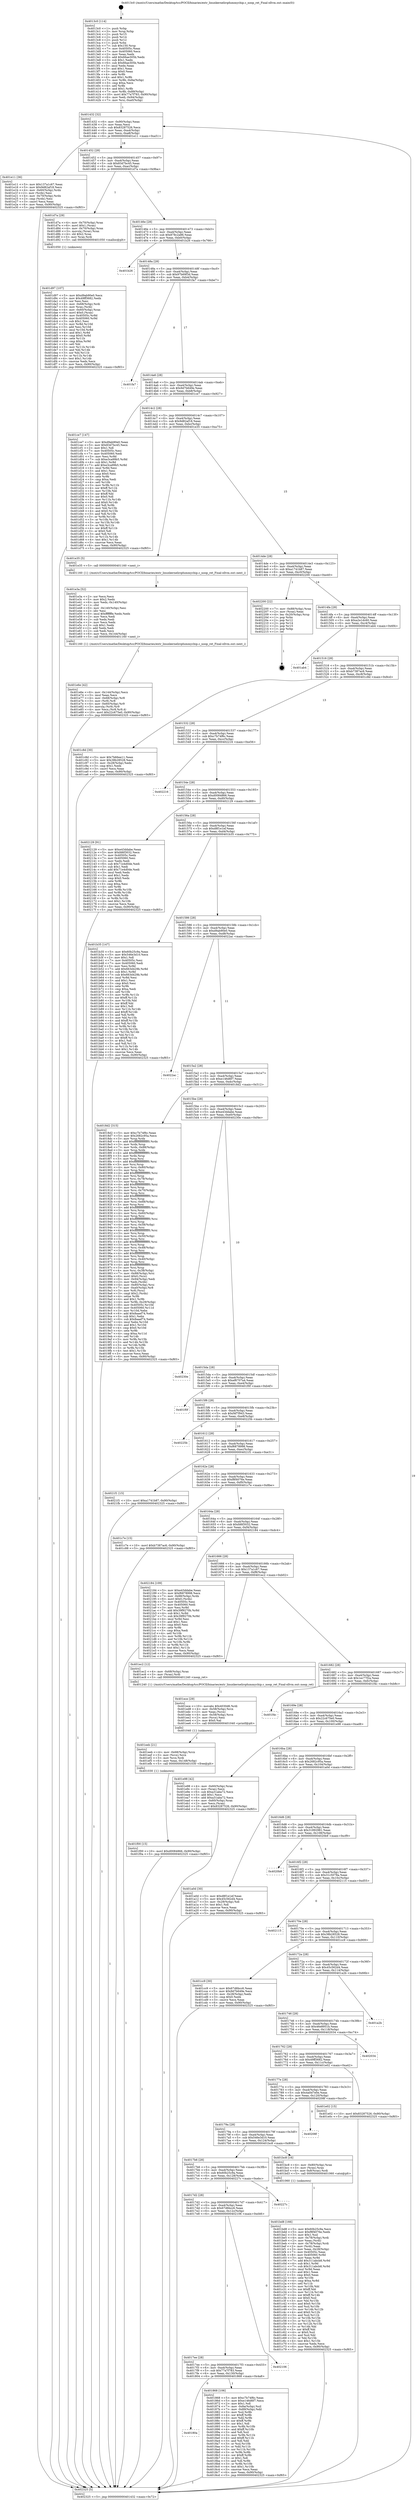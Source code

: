 digraph "0x4013c0" {
  label = "0x4013c0 (/mnt/c/Users/mathe/Desktop/tcc/POCII/binaries/extr_linuxkernelirqdummychip.c_noop_ret_Final-ollvm.out::main(0))"
  labelloc = "t"
  node[shape=record]

  Entry [label="",width=0.3,height=0.3,shape=circle,fillcolor=black,style=filled]
  "0x401432" [label="{
     0x401432 [32]\l
     | [instrs]\l
     &nbsp;&nbsp;0x401432 \<+6\>: mov -0x90(%rbp),%eax\l
     &nbsp;&nbsp;0x401438 \<+2\>: mov %eax,%ecx\l
     &nbsp;&nbsp;0x40143a \<+6\>: sub $0x83287526,%ecx\l
     &nbsp;&nbsp;0x401440 \<+6\>: mov %eax,-0xa4(%rbp)\l
     &nbsp;&nbsp;0x401446 \<+6\>: mov %ecx,-0xa8(%rbp)\l
     &nbsp;&nbsp;0x40144c \<+6\>: je 0000000000401e11 \<main+0xa51\>\l
  }"]
  "0x401e11" [label="{
     0x401e11 [36]\l
     | [instrs]\l
     &nbsp;&nbsp;0x401e11 \<+5\>: mov $0x137a1c67,%eax\l
     &nbsp;&nbsp;0x401e16 \<+5\>: mov $0x9d82af18,%ecx\l
     &nbsp;&nbsp;0x401e1b \<+4\>: mov -0x60(%rbp),%rdx\l
     &nbsp;&nbsp;0x401e1f \<+2\>: mov (%rdx),%esi\l
     &nbsp;&nbsp;0x401e21 \<+4\>: mov -0x70(%rbp),%rdx\l
     &nbsp;&nbsp;0x401e25 \<+2\>: cmp (%rdx),%esi\l
     &nbsp;&nbsp;0x401e27 \<+3\>: cmovl %ecx,%eax\l
     &nbsp;&nbsp;0x401e2a \<+6\>: mov %eax,-0x90(%rbp)\l
     &nbsp;&nbsp;0x401e30 \<+5\>: jmp 0000000000402325 \<main+0xf65\>\l
  }"]
  "0x401452" [label="{
     0x401452 [28]\l
     | [instrs]\l
     &nbsp;&nbsp;0x401452 \<+5\>: jmp 0000000000401457 \<main+0x97\>\l
     &nbsp;&nbsp;0x401457 \<+6\>: mov -0xa4(%rbp),%eax\l
     &nbsp;&nbsp;0x40145d \<+5\>: sub $0x83d7bc45,%eax\l
     &nbsp;&nbsp;0x401462 \<+6\>: mov %eax,-0xac(%rbp)\l
     &nbsp;&nbsp;0x401468 \<+6\>: je 0000000000401d7a \<main+0x9ba\>\l
  }"]
  Exit [label="",width=0.3,height=0.3,shape=circle,fillcolor=black,style=filled,peripheries=2]
  "0x401d7a" [label="{
     0x401d7a [29]\l
     | [instrs]\l
     &nbsp;&nbsp;0x401d7a \<+4\>: mov -0x70(%rbp),%rax\l
     &nbsp;&nbsp;0x401d7e \<+6\>: movl $0x1,(%rax)\l
     &nbsp;&nbsp;0x401d84 \<+4\>: mov -0x70(%rbp),%rax\l
     &nbsp;&nbsp;0x401d88 \<+3\>: movslq (%rax),%rax\l
     &nbsp;&nbsp;0x401d8b \<+4\>: shl $0x2,%rax\l
     &nbsp;&nbsp;0x401d8f \<+3\>: mov %rax,%rdi\l
     &nbsp;&nbsp;0x401d92 \<+5\>: call 0000000000401050 \<malloc@plt\>\l
     | [calls]\l
     &nbsp;&nbsp;0x401050 \{1\} (unknown)\l
  }"]
  "0x40146e" [label="{
     0x40146e [28]\l
     | [instrs]\l
     &nbsp;&nbsp;0x40146e \<+5\>: jmp 0000000000401473 \<main+0xb3\>\l
     &nbsp;&nbsp;0x401473 \<+6\>: mov -0xa4(%rbp),%eax\l
     &nbsp;&nbsp;0x401479 \<+5\>: sub $0x878c2a86,%eax\l
     &nbsp;&nbsp;0x40147e \<+6\>: mov %eax,-0xb0(%rbp)\l
     &nbsp;&nbsp;0x401484 \<+6\>: je 0000000000401b26 \<main+0x766\>\l
  }"]
  "0x401f00" [label="{
     0x401f00 [15]\l
     | [instrs]\l
     &nbsp;&nbsp;0x401f00 \<+10\>: movl $0xd0084866,-0x90(%rbp)\l
     &nbsp;&nbsp;0x401f0a \<+5\>: jmp 0000000000402325 \<main+0xf65\>\l
  }"]
  "0x401b26" [label="{
     0x401b26\l
  }", style=dashed]
  "0x40148a" [label="{
     0x40148a [28]\l
     | [instrs]\l
     &nbsp;&nbsp;0x40148a \<+5\>: jmp 000000000040148f \<main+0xcf\>\l
     &nbsp;&nbsp;0x40148f \<+6\>: mov -0xa4(%rbp),%eax\l
     &nbsp;&nbsp;0x401495 \<+5\>: sub $0x97b69f3d,%eax\l
     &nbsp;&nbsp;0x40149a \<+6\>: mov %eax,-0xb4(%rbp)\l
     &nbsp;&nbsp;0x4014a0 \<+6\>: je 0000000000401fa7 \<main+0xbe7\>\l
  }"]
  "0x401eeb" [label="{
     0x401eeb [21]\l
     | [instrs]\l
     &nbsp;&nbsp;0x401eeb \<+4\>: mov -0x68(%rbp),%rcx\l
     &nbsp;&nbsp;0x401eef \<+3\>: mov (%rcx),%rcx\l
     &nbsp;&nbsp;0x401ef2 \<+3\>: mov %rcx,%rdi\l
     &nbsp;&nbsp;0x401ef5 \<+6\>: mov %eax,-0x148(%rbp)\l
     &nbsp;&nbsp;0x401efb \<+5\>: call 0000000000401030 \<free@plt\>\l
     | [calls]\l
     &nbsp;&nbsp;0x401030 \{1\} (unknown)\l
  }"]
  "0x401fa7" [label="{
     0x401fa7\l
  }", style=dashed]
  "0x4014a6" [label="{
     0x4014a6 [28]\l
     | [instrs]\l
     &nbsp;&nbsp;0x4014a6 \<+5\>: jmp 00000000004014ab \<main+0xeb\>\l
     &nbsp;&nbsp;0x4014ab \<+6\>: mov -0xa4(%rbp),%eax\l
     &nbsp;&nbsp;0x4014b1 \<+5\>: sub $0x9d7b649e,%eax\l
     &nbsp;&nbsp;0x4014b6 \<+6\>: mov %eax,-0xb8(%rbp)\l
     &nbsp;&nbsp;0x4014bc \<+6\>: je 0000000000401ce7 \<main+0x927\>\l
  }"]
  "0x401ece" [label="{
     0x401ece [29]\l
     | [instrs]\l
     &nbsp;&nbsp;0x401ece \<+10\>: movabs $0x4030d6,%rdi\l
     &nbsp;&nbsp;0x401ed8 \<+4\>: mov -0x58(%rbp),%rcx\l
     &nbsp;&nbsp;0x401edc \<+2\>: mov %eax,(%rcx)\l
     &nbsp;&nbsp;0x401ede \<+4\>: mov -0x58(%rbp),%rcx\l
     &nbsp;&nbsp;0x401ee2 \<+2\>: mov (%rcx),%esi\l
     &nbsp;&nbsp;0x401ee4 \<+2\>: mov $0x0,%al\l
     &nbsp;&nbsp;0x401ee6 \<+5\>: call 0000000000401040 \<printf@plt\>\l
     | [calls]\l
     &nbsp;&nbsp;0x401040 \{1\} (unknown)\l
  }"]
  "0x401ce7" [label="{
     0x401ce7 [147]\l
     | [instrs]\l
     &nbsp;&nbsp;0x401ce7 \<+5\>: mov $0xd9ab90e0,%eax\l
     &nbsp;&nbsp;0x401cec \<+5\>: mov $0x83d7bc45,%ecx\l
     &nbsp;&nbsp;0x401cf1 \<+2\>: mov $0x1,%dl\l
     &nbsp;&nbsp;0x401cf3 \<+7\>: mov 0x40505c,%esi\l
     &nbsp;&nbsp;0x401cfa \<+7\>: mov 0x405060,%edi\l
     &nbsp;&nbsp;0x401d01 \<+3\>: mov %esi,%r8d\l
     &nbsp;&nbsp;0x401d04 \<+7\>: sub $0xe3ca99b5,%r8d\l
     &nbsp;&nbsp;0x401d0b \<+4\>: sub $0x1,%r8d\l
     &nbsp;&nbsp;0x401d0f \<+7\>: add $0xe3ca99b5,%r8d\l
     &nbsp;&nbsp;0x401d16 \<+4\>: imul %r8d,%esi\l
     &nbsp;&nbsp;0x401d1a \<+3\>: and $0x1,%esi\l
     &nbsp;&nbsp;0x401d1d \<+3\>: cmp $0x0,%esi\l
     &nbsp;&nbsp;0x401d20 \<+4\>: sete %r9b\l
     &nbsp;&nbsp;0x401d24 \<+3\>: cmp $0xa,%edi\l
     &nbsp;&nbsp;0x401d27 \<+4\>: setl %r10b\l
     &nbsp;&nbsp;0x401d2b \<+3\>: mov %r9b,%r11b\l
     &nbsp;&nbsp;0x401d2e \<+4\>: xor $0xff,%r11b\l
     &nbsp;&nbsp;0x401d32 \<+3\>: mov %r10b,%bl\l
     &nbsp;&nbsp;0x401d35 \<+3\>: xor $0xff,%bl\l
     &nbsp;&nbsp;0x401d38 \<+3\>: xor $0x0,%dl\l
     &nbsp;&nbsp;0x401d3b \<+3\>: mov %r11b,%r14b\l
     &nbsp;&nbsp;0x401d3e \<+4\>: and $0x0,%r14b\l
     &nbsp;&nbsp;0x401d42 \<+3\>: and %dl,%r9b\l
     &nbsp;&nbsp;0x401d45 \<+3\>: mov %bl,%r15b\l
     &nbsp;&nbsp;0x401d48 \<+4\>: and $0x0,%r15b\l
     &nbsp;&nbsp;0x401d4c \<+3\>: and %dl,%r10b\l
     &nbsp;&nbsp;0x401d4f \<+3\>: or %r9b,%r14b\l
     &nbsp;&nbsp;0x401d52 \<+3\>: or %r10b,%r15b\l
     &nbsp;&nbsp;0x401d55 \<+3\>: xor %r15b,%r14b\l
     &nbsp;&nbsp;0x401d58 \<+3\>: or %bl,%r11b\l
     &nbsp;&nbsp;0x401d5b \<+4\>: xor $0xff,%r11b\l
     &nbsp;&nbsp;0x401d5f \<+3\>: or $0x0,%dl\l
     &nbsp;&nbsp;0x401d62 \<+3\>: and %dl,%r11b\l
     &nbsp;&nbsp;0x401d65 \<+3\>: or %r11b,%r14b\l
     &nbsp;&nbsp;0x401d68 \<+4\>: test $0x1,%r14b\l
     &nbsp;&nbsp;0x401d6c \<+3\>: cmovne %ecx,%eax\l
     &nbsp;&nbsp;0x401d6f \<+6\>: mov %eax,-0x90(%rbp)\l
     &nbsp;&nbsp;0x401d75 \<+5\>: jmp 0000000000402325 \<main+0xf65\>\l
  }"]
  "0x4014c2" [label="{
     0x4014c2 [28]\l
     | [instrs]\l
     &nbsp;&nbsp;0x4014c2 \<+5\>: jmp 00000000004014c7 \<main+0x107\>\l
     &nbsp;&nbsp;0x4014c7 \<+6\>: mov -0xa4(%rbp),%eax\l
     &nbsp;&nbsp;0x4014cd \<+5\>: sub $0x9d82af18,%eax\l
     &nbsp;&nbsp;0x4014d2 \<+6\>: mov %eax,-0xbc(%rbp)\l
     &nbsp;&nbsp;0x4014d8 \<+6\>: je 0000000000401e35 \<main+0xa75\>\l
  }"]
  "0x401e6e" [label="{
     0x401e6e [42]\l
     | [instrs]\l
     &nbsp;&nbsp;0x401e6e \<+6\>: mov -0x144(%rbp),%ecx\l
     &nbsp;&nbsp;0x401e74 \<+3\>: imul %eax,%ecx\l
     &nbsp;&nbsp;0x401e77 \<+4\>: mov -0x68(%rbp),%r8\l
     &nbsp;&nbsp;0x401e7b \<+3\>: mov (%r8),%r8\l
     &nbsp;&nbsp;0x401e7e \<+4\>: mov -0x60(%rbp),%r9\l
     &nbsp;&nbsp;0x401e82 \<+3\>: movslq (%r9),%r9\l
     &nbsp;&nbsp;0x401e85 \<+4\>: mov %ecx,(%r8,%r9,4)\l
     &nbsp;&nbsp;0x401e89 \<+10\>: movl $0x22c675e0,-0x90(%rbp)\l
     &nbsp;&nbsp;0x401e93 \<+5\>: jmp 0000000000402325 \<main+0xf65\>\l
  }"]
  "0x401e35" [label="{
     0x401e35 [5]\l
     | [instrs]\l
     &nbsp;&nbsp;0x401e35 \<+5\>: call 0000000000401160 \<next_i\>\l
     | [calls]\l
     &nbsp;&nbsp;0x401160 \{1\} (/mnt/c/Users/mathe/Desktop/tcc/POCII/binaries/extr_linuxkernelirqdummychip.c_noop_ret_Final-ollvm.out::next_i)\l
  }"]
  "0x4014de" [label="{
     0x4014de [28]\l
     | [instrs]\l
     &nbsp;&nbsp;0x4014de \<+5\>: jmp 00000000004014e3 \<main+0x123\>\l
     &nbsp;&nbsp;0x4014e3 \<+6\>: mov -0xa4(%rbp),%eax\l
     &nbsp;&nbsp;0x4014e9 \<+5\>: sub $0xa1741b87,%eax\l
     &nbsp;&nbsp;0x4014ee \<+6\>: mov %eax,-0xc0(%rbp)\l
     &nbsp;&nbsp;0x4014f4 \<+6\>: je 0000000000402200 \<main+0xe40\>\l
  }"]
  "0x401e3a" [label="{
     0x401e3a [52]\l
     | [instrs]\l
     &nbsp;&nbsp;0x401e3a \<+2\>: xor %ecx,%ecx\l
     &nbsp;&nbsp;0x401e3c \<+5\>: mov $0x2,%edx\l
     &nbsp;&nbsp;0x401e41 \<+6\>: mov %edx,-0x140(%rbp)\l
     &nbsp;&nbsp;0x401e47 \<+1\>: cltd\l
     &nbsp;&nbsp;0x401e48 \<+6\>: mov -0x140(%rbp),%esi\l
     &nbsp;&nbsp;0x401e4e \<+2\>: idiv %esi\l
     &nbsp;&nbsp;0x401e50 \<+6\>: imul $0xfffffffe,%edx,%edx\l
     &nbsp;&nbsp;0x401e56 \<+2\>: mov %ecx,%edi\l
     &nbsp;&nbsp;0x401e58 \<+2\>: sub %edx,%edi\l
     &nbsp;&nbsp;0x401e5a \<+2\>: mov %ecx,%edx\l
     &nbsp;&nbsp;0x401e5c \<+3\>: sub $0x1,%edx\l
     &nbsp;&nbsp;0x401e5f \<+2\>: add %edx,%edi\l
     &nbsp;&nbsp;0x401e61 \<+2\>: sub %edi,%ecx\l
     &nbsp;&nbsp;0x401e63 \<+6\>: mov %ecx,-0x144(%rbp)\l
     &nbsp;&nbsp;0x401e69 \<+5\>: call 0000000000401160 \<next_i\>\l
     | [calls]\l
     &nbsp;&nbsp;0x401160 \{1\} (/mnt/c/Users/mathe/Desktop/tcc/POCII/binaries/extr_linuxkernelirqdummychip.c_noop_ret_Final-ollvm.out::next_i)\l
  }"]
  "0x402200" [label="{
     0x402200 [22]\l
     | [instrs]\l
     &nbsp;&nbsp;0x402200 \<+7\>: mov -0x88(%rbp),%rax\l
     &nbsp;&nbsp;0x402207 \<+2\>: mov (%rax),%eax\l
     &nbsp;&nbsp;0x402209 \<+4\>: lea -0x20(%rbp),%rsp\l
     &nbsp;&nbsp;0x40220d \<+1\>: pop %rbx\l
     &nbsp;&nbsp;0x40220e \<+2\>: pop %r12\l
     &nbsp;&nbsp;0x402210 \<+2\>: pop %r14\l
     &nbsp;&nbsp;0x402212 \<+2\>: pop %r15\l
     &nbsp;&nbsp;0x402214 \<+1\>: pop %rbp\l
     &nbsp;&nbsp;0x402215 \<+1\>: ret\l
  }"]
  "0x4014fa" [label="{
     0x4014fa [28]\l
     | [instrs]\l
     &nbsp;&nbsp;0x4014fa \<+5\>: jmp 00000000004014ff \<main+0x13f\>\l
     &nbsp;&nbsp;0x4014ff \<+6\>: mov -0xa4(%rbp),%eax\l
     &nbsp;&nbsp;0x401505 \<+5\>: sub $0xa2e1dc60,%eax\l
     &nbsp;&nbsp;0x40150a \<+6\>: mov %eax,-0xc4(%rbp)\l
     &nbsp;&nbsp;0x401510 \<+6\>: je 0000000000401ab4 \<main+0x6f4\>\l
  }"]
  "0x401d97" [label="{
     0x401d97 [107]\l
     | [instrs]\l
     &nbsp;&nbsp;0x401d97 \<+5\>: mov $0xd9ab90e0,%ecx\l
     &nbsp;&nbsp;0x401d9c \<+5\>: mov $0x49ff3682,%edx\l
     &nbsp;&nbsp;0x401da1 \<+2\>: xor %esi,%esi\l
     &nbsp;&nbsp;0x401da3 \<+4\>: mov -0x68(%rbp),%rdi\l
     &nbsp;&nbsp;0x401da7 \<+3\>: mov %rax,(%rdi)\l
     &nbsp;&nbsp;0x401daa \<+4\>: mov -0x60(%rbp),%rax\l
     &nbsp;&nbsp;0x401dae \<+6\>: movl $0x0,(%rax)\l
     &nbsp;&nbsp;0x401db4 \<+8\>: mov 0x40505c,%r8d\l
     &nbsp;&nbsp;0x401dbc \<+8\>: mov 0x405060,%r9d\l
     &nbsp;&nbsp;0x401dc4 \<+3\>: sub $0x1,%esi\l
     &nbsp;&nbsp;0x401dc7 \<+3\>: mov %r8d,%r10d\l
     &nbsp;&nbsp;0x401dca \<+3\>: add %esi,%r10d\l
     &nbsp;&nbsp;0x401dcd \<+4\>: imul %r10d,%r8d\l
     &nbsp;&nbsp;0x401dd1 \<+4\>: and $0x1,%r8d\l
     &nbsp;&nbsp;0x401dd5 \<+4\>: cmp $0x0,%r8d\l
     &nbsp;&nbsp;0x401dd9 \<+4\>: sete %r11b\l
     &nbsp;&nbsp;0x401ddd \<+4\>: cmp $0xa,%r9d\l
     &nbsp;&nbsp;0x401de1 \<+3\>: setl %bl\l
     &nbsp;&nbsp;0x401de4 \<+3\>: mov %r11b,%r14b\l
     &nbsp;&nbsp;0x401de7 \<+3\>: and %bl,%r14b\l
     &nbsp;&nbsp;0x401dea \<+3\>: xor %bl,%r11b\l
     &nbsp;&nbsp;0x401ded \<+3\>: or %r11b,%r14b\l
     &nbsp;&nbsp;0x401df0 \<+4\>: test $0x1,%r14b\l
     &nbsp;&nbsp;0x401df4 \<+3\>: cmovne %edx,%ecx\l
     &nbsp;&nbsp;0x401df7 \<+6\>: mov %ecx,-0x90(%rbp)\l
     &nbsp;&nbsp;0x401dfd \<+5\>: jmp 0000000000402325 \<main+0xf65\>\l
  }"]
  "0x401ab4" [label="{
     0x401ab4\l
  }", style=dashed]
  "0x401516" [label="{
     0x401516 [28]\l
     | [instrs]\l
     &nbsp;&nbsp;0x401516 \<+5\>: jmp 000000000040151b \<main+0x15b\>\l
     &nbsp;&nbsp;0x40151b \<+6\>: mov -0xa4(%rbp),%eax\l
     &nbsp;&nbsp;0x401521 \<+5\>: sub $0xb7387ac6,%eax\l
     &nbsp;&nbsp;0x401526 \<+6\>: mov %eax,-0xc8(%rbp)\l
     &nbsp;&nbsp;0x40152c \<+6\>: je 0000000000401c8d \<main+0x8cd\>\l
  }"]
  "0x401bd8" [label="{
     0x401bd8 [166]\l
     | [instrs]\l
     &nbsp;&nbsp;0x401bd8 \<+5\>: mov $0x60b25c9a,%ecx\l
     &nbsp;&nbsp;0x401bdd \<+5\>: mov $0xf8f4076e,%edx\l
     &nbsp;&nbsp;0x401be2 \<+3\>: mov $0x1,%sil\l
     &nbsp;&nbsp;0x401be5 \<+4\>: mov -0x78(%rbp),%rdi\l
     &nbsp;&nbsp;0x401be9 \<+2\>: mov %eax,(%rdi)\l
     &nbsp;&nbsp;0x401beb \<+4\>: mov -0x78(%rbp),%rdi\l
     &nbsp;&nbsp;0x401bef \<+2\>: mov (%rdi),%eax\l
     &nbsp;&nbsp;0x401bf1 \<+3\>: mov %eax,-0x28(%rbp)\l
     &nbsp;&nbsp;0x401bf4 \<+7\>: mov 0x40505c,%eax\l
     &nbsp;&nbsp;0x401bfb \<+8\>: mov 0x405060,%r8d\l
     &nbsp;&nbsp;0x401c03 \<+3\>: mov %eax,%r9d\l
     &nbsp;&nbsp;0x401c06 \<+7\>: add $0x311abcb8,%r9d\l
     &nbsp;&nbsp;0x401c0d \<+4\>: sub $0x1,%r9d\l
     &nbsp;&nbsp;0x401c11 \<+7\>: sub $0x311abcb8,%r9d\l
     &nbsp;&nbsp;0x401c18 \<+4\>: imul %r9d,%eax\l
     &nbsp;&nbsp;0x401c1c \<+3\>: and $0x1,%eax\l
     &nbsp;&nbsp;0x401c1f \<+3\>: cmp $0x0,%eax\l
     &nbsp;&nbsp;0x401c22 \<+4\>: sete %r10b\l
     &nbsp;&nbsp;0x401c26 \<+4\>: cmp $0xa,%r8d\l
     &nbsp;&nbsp;0x401c2a \<+4\>: setl %r11b\l
     &nbsp;&nbsp;0x401c2e \<+3\>: mov %r10b,%bl\l
     &nbsp;&nbsp;0x401c31 \<+3\>: xor $0xff,%bl\l
     &nbsp;&nbsp;0x401c34 \<+3\>: mov %r11b,%r14b\l
     &nbsp;&nbsp;0x401c37 \<+4\>: xor $0xff,%r14b\l
     &nbsp;&nbsp;0x401c3b \<+4\>: xor $0x0,%sil\l
     &nbsp;&nbsp;0x401c3f \<+3\>: mov %bl,%r15b\l
     &nbsp;&nbsp;0x401c42 \<+4\>: and $0x0,%r15b\l
     &nbsp;&nbsp;0x401c46 \<+3\>: and %sil,%r10b\l
     &nbsp;&nbsp;0x401c49 \<+3\>: mov %r14b,%r12b\l
     &nbsp;&nbsp;0x401c4c \<+4\>: and $0x0,%r12b\l
     &nbsp;&nbsp;0x401c50 \<+3\>: and %sil,%r11b\l
     &nbsp;&nbsp;0x401c53 \<+3\>: or %r10b,%r15b\l
     &nbsp;&nbsp;0x401c56 \<+3\>: or %r11b,%r12b\l
     &nbsp;&nbsp;0x401c59 \<+3\>: xor %r12b,%r15b\l
     &nbsp;&nbsp;0x401c5c \<+3\>: or %r14b,%bl\l
     &nbsp;&nbsp;0x401c5f \<+3\>: xor $0xff,%bl\l
     &nbsp;&nbsp;0x401c62 \<+4\>: or $0x0,%sil\l
     &nbsp;&nbsp;0x401c66 \<+3\>: and %sil,%bl\l
     &nbsp;&nbsp;0x401c69 \<+3\>: or %bl,%r15b\l
     &nbsp;&nbsp;0x401c6c \<+4\>: test $0x1,%r15b\l
     &nbsp;&nbsp;0x401c70 \<+3\>: cmovne %edx,%ecx\l
     &nbsp;&nbsp;0x401c73 \<+6\>: mov %ecx,-0x90(%rbp)\l
     &nbsp;&nbsp;0x401c79 \<+5\>: jmp 0000000000402325 \<main+0xf65\>\l
  }"]
  "0x401c8d" [label="{
     0x401c8d [30]\l
     | [instrs]\l
     &nbsp;&nbsp;0x401c8d \<+5\>: mov $0x7b66ee11,%eax\l
     &nbsp;&nbsp;0x401c92 \<+5\>: mov $0x38b28528,%ecx\l
     &nbsp;&nbsp;0x401c97 \<+3\>: mov -0x28(%rbp),%edx\l
     &nbsp;&nbsp;0x401c9a \<+3\>: cmp $0x1,%edx\l
     &nbsp;&nbsp;0x401c9d \<+3\>: cmovl %ecx,%eax\l
     &nbsp;&nbsp;0x401ca0 \<+6\>: mov %eax,-0x90(%rbp)\l
     &nbsp;&nbsp;0x401ca6 \<+5\>: jmp 0000000000402325 \<main+0xf65\>\l
  }"]
  "0x401532" [label="{
     0x401532 [28]\l
     | [instrs]\l
     &nbsp;&nbsp;0x401532 \<+5\>: jmp 0000000000401537 \<main+0x177\>\l
     &nbsp;&nbsp;0x401537 \<+6\>: mov -0xa4(%rbp),%eax\l
     &nbsp;&nbsp;0x40153d \<+5\>: sub $0xc7b74f6c,%eax\l
     &nbsp;&nbsp;0x401542 \<+6\>: mov %eax,-0xcc(%rbp)\l
     &nbsp;&nbsp;0x401548 \<+6\>: je 0000000000402216 \<main+0xe56\>\l
  }"]
  "0x4013c0" [label="{
     0x4013c0 [114]\l
     | [instrs]\l
     &nbsp;&nbsp;0x4013c0 \<+1\>: push %rbp\l
     &nbsp;&nbsp;0x4013c1 \<+3\>: mov %rsp,%rbp\l
     &nbsp;&nbsp;0x4013c4 \<+2\>: push %r15\l
     &nbsp;&nbsp;0x4013c6 \<+2\>: push %r14\l
     &nbsp;&nbsp;0x4013c8 \<+2\>: push %r12\l
     &nbsp;&nbsp;0x4013ca \<+1\>: push %rbx\l
     &nbsp;&nbsp;0x4013cb \<+7\>: sub $0x150,%rsp\l
     &nbsp;&nbsp;0x4013d2 \<+7\>: mov 0x40505c,%eax\l
     &nbsp;&nbsp;0x4013d9 \<+7\>: mov 0x405060,%ecx\l
     &nbsp;&nbsp;0x4013e0 \<+2\>: mov %eax,%edx\l
     &nbsp;&nbsp;0x4013e2 \<+6\>: add $0x66ae305b,%edx\l
     &nbsp;&nbsp;0x4013e8 \<+3\>: sub $0x1,%edx\l
     &nbsp;&nbsp;0x4013eb \<+6\>: sub $0x66ae305b,%edx\l
     &nbsp;&nbsp;0x4013f1 \<+3\>: imul %edx,%eax\l
     &nbsp;&nbsp;0x4013f4 \<+3\>: and $0x1,%eax\l
     &nbsp;&nbsp;0x4013f7 \<+3\>: cmp $0x0,%eax\l
     &nbsp;&nbsp;0x4013fa \<+4\>: sete %r8b\l
     &nbsp;&nbsp;0x4013fe \<+4\>: and $0x1,%r8b\l
     &nbsp;&nbsp;0x401402 \<+7\>: mov %r8b,-0x8a(%rbp)\l
     &nbsp;&nbsp;0x401409 \<+3\>: cmp $0xa,%ecx\l
     &nbsp;&nbsp;0x40140c \<+4\>: setl %r8b\l
     &nbsp;&nbsp;0x401410 \<+4\>: and $0x1,%r8b\l
     &nbsp;&nbsp;0x401414 \<+7\>: mov %r8b,-0x89(%rbp)\l
     &nbsp;&nbsp;0x40141b \<+10\>: movl $0x77a7f783,-0x90(%rbp)\l
     &nbsp;&nbsp;0x401425 \<+6\>: mov %edi,-0x94(%rbp)\l
     &nbsp;&nbsp;0x40142b \<+7\>: mov %rsi,-0xa0(%rbp)\l
  }"]
  "0x402216" [label="{
     0x402216\l
  }", style=dashed]
  "0x40154e" [label="{
     0x40154e [28]\l
     | [instrs]\l
     &nbsp;&nbsp;0x40154e \<+5\>: jmp 0000000000401553 \<main+0x193\>\l
     &nbsp;&nbsp;0x401553 \<+6\>: mov -0xa4(%rbp),%eax\l
     &nbsp;&nbsp;0x401559 \<+5\>: sub $0xd0084866,%eax\l
     &nbsp;&nbsp;0x40155e \<+6\>: mov %eax,-0xd0(%rbp)\l
     &nbsp;&nbsp;0x401564 \<+6\>: je 0000000000402129 \<main+0xd69\>\l
  }"]
  "0x402325" [label="{
     0x402325 [5]\l
     | [instrs]\l
     &nbsp;&nbsp;0x402325 \<+5\>: jmp 0000000000401432 \<main+0x72\>\l
  }"]
  "0x402129" [label="{
     0x402129 [91]\l
     | [instrs]\l
     &nbsp;&nbsp;0x402129 \<+5\>: mov $0xe43ddabe,%eax\l
     &nbsp;&nbsp;0x40212e \<+5\>: mov $0xfd6f3032,%ecx\l
     &nbsp;&nbsp;0x402133 \<+7\>: mov 0x40505c,%edx\l
     &nbsp;&nbsp;0x40213a \<+7\>: mov 0x405060,%esi\l
     &nbsp;&nbsp;0x402141 \<+2\>: mov %edx,%edi\l
     &nbsp;&nbsp;0x402143 \<+6\>: sub $0x71e4d0de,%edi\l
     &nbsp;&nbsp;0x402149 \<+3\>: sub $0x1,%edi\l
     &nbsp;&nbsp;0x40214c \<+6\>: add $0x71e4d0de,%edi\l
     &nbsp;&nbsp;0x402152 \<+3\>: imul %edi,%edx\l
     &nbsp;&nbsp;0x402155 \<+3\>: and $0x1,%edx\l
     &nbsp;&nbsp;0x402158 \<+3\>: cmp $0x0,%edx\l
     &nbsp;&nbsp;0x40215b \<+4\>: sete %r8b\l
     &nbsp;&nbsp;0x40215f \<+3\>: cmp $0xa,%esi\l
     &nbsp;&nbsp;0x402162 \<+4\>: setl %r9b\l
     &nbsp;&nbsp;0x402166 \<+3\>: mov %r8b,%r10b\l
     &nbsp;&nbsp;0x402169 \<+3\>: and %r9b,%r10b\l
     &nbsp;&nbsp;0x40216c \<+3\>: xor %r9b,%r8b\l
     &nbsp;&nbsp;0x40216f \<+3\>: or %r8b,%r10b\l
     &nbsp;&nbsp;0x402172 \<+4\>: test $0x1,%r10b\l
     &nbsp;&nbsp;0x402176 \<+3\>: cmovne %ecx,%eax\l
     &nbsp;&nbsp;0x402179 \<+6\>: mov %eax,-0x90(%rbp)\l
     &nbsp;&nbsp;0x40217f \<+5\>: jmp 0000000000402325 \<main+0xf65\>\l
  }"]
  "0x40156a" [label="{
     0x40156a [28]\l
     | [instrs]\l
     &nbsp;&nbsp;0x40156a \<+5\>: jmp 000000000040156f \<main+0x1af\>\l
     &nbsp;&nbsp;0x40156f \<+6\>: mov -0xa4(%rbp),%eax\l
     &nbsp;&nbsp;0x401575 \<+5\>: sub $0xd8f1e1ef,%eax\l
     &nbsp;&nbsp;0x40157a \<+6\>: mov %eax,-0xd4(%rbp)\l
     &nbsp;&nbsp;0x401580 \<+6\>: je 0000000000401b35 \<main+0x775\>\l
  }"]
  "0x40180a" [label="{
     0x40180a\l
  }", style=dashed]
  "0x401b35" [label="{
     0x401b35 [147]\l
     | [instrs]\l
     &nbsp;&nbsp;0x401b35 \<+5\>: mov $0x60b25c9a,%eax\l
     &nbsp;&nbsp;0x401b3a \<+5\>: mov $0x546e3d10,%ecx\l
     &nbsp;&nbsp;0x401b3f \<+2\>: mov $0x1,%dl\l
     &nbsp;&nbsp;0x401b41 \<+7\>: mov 0x40505c,%esi\l
     &nbsp;&nbsp;0x401b48 \<+7\>: mov 0x405060,%edi\l
     &nbsp;&nbsp;0x401b4f \<+3\>: mov %esi,%r8d\l
     &nbsp;&nbsp;0x401b52 \<+7\>: add $0x663d429b,%r8d\l
     &nbsp;&nbsp;0x401b59 \<+4\>: sub $0x1,%r8d\l
     &nbsp;&nbsp;0x401b5d \<+7\>: sub $0x663d429b,%r8d\l
     &nbsp;&nbsp;0x401b64 \<+4\>: imul %r8d,%esi\l
     &nbsp;&nbsp;0x401b68 \<+3\>: and $0x1,%esi\l
     &nbsp;&nbsp;0x401b6b \<+3\>: cmp $0x0,%esi\l
     &nbsp;&nbsp;0x401b6e \<+4\>: sete %r9b\l
     &nbsp;&nbsp;0x401b72 \<+3\>: cmp $0xa,%edi\l
     &nbsp;&nbsp;0x401b75 \<+4\>: setl %r10b\l
     &nbsp;&nbsp;0x401b79 \<+3\>: mov %r9b,%r11b\l
     &nbsp;&nbsp;0x401b7c \<+4\>: xor $0xff,%r11b\l
     &nbsp;&nbsp;0x401b80 \<+3\>: mov %r10b,%bl\l
     &nbsp;&nbsp;0x401b83 \<+3\>: xor $0xff,%bl\l
     &nbsp;&nbsp;0x401b86 \<+3\>: xor $0x1,%dl\l
     &nbsp;&nbsp;0x401b89 \<+3\>: mov %r11b,%r14b\l
     &nbsp;&nbsp;0x401b8c \<+4\>: and $0xff,%r14b\l
     &nbsp;&nbsp;0x401b90 \<+3\>: and %dl,%r9b\l
     &nbsp;&nbsp;0x401b93 \<+3\>: mov %bl,%r15b\l
     &nbsp;&nbsp;0x401b96 \<+4\>: and $0xff,%r15b\l
     &nbsp;&nbsp;0x401b9a \<+3\>: and %dl,%r10b\l
     &nbsp;&nbsp;0x401b9d \<+3\>: or %r9b,%r14b\l
     &nbsp;&nbsp;0x401ba0 \<+3\>: or %r10b,%r15b\l
     &nbsp;&nbsp;0x401ba3 \<+3\>: xor %r15b,%r14b\l
     &nbsp;&nbsp;0x401ba6 \<+3\>: or %bl,%r11b\l
     &nbsp;&nbsp;0x401ba9 \<+4\>: xor $0xff,%r11b\l
     &nbsp;&nbsp;0x401bad \<+3\>: or $0x1,%dl\l
     &nbsp;&nbsp;0x401bb0 \<+3\>: and %dl,%r11b\l
     &nbsp;&nbsp;0x401bb3 \<+3\>: or %r11b,%r14b\l
     &nbsp;&nbsp;0x401bb6 \<+4\>: test $0x1,%r14b\l
     &nbsp;&nbsp;0x401bba \<+3\>: cmovne %ecx,%eax\l
     &nbsp;&nbsp;0x401bbd \<+6\>: mov %eax,-0x90(%rbp)\l
     &nbsp;&nbsp;0x401bc3 \<+5\>: jmp 0000000000402325 \<main+0xf65\>\l
  }"]
  "0x401586" [label="{
     0x401586 [28]\l
     | [instrs]\l
     &nbsp;&nbsp;0x401586 \<+5\>: jmp 000000000040158b \<main+0x1cb\>\l
     &nbsp;&nbsp;0x40158b \<+6\>: mov -0xa4(%rbp),%eax\l
     &nbsp;&nbsp;0x401591 \<+5\>: sub $0xd9ab90e0,%eax\l
     &nbsp;&nbsp;0x401596 \<+6\>: mov %eax,-0xd8(%rbp)\l
     &nbsp;&nbsp;0x40159c \<+6\>: je 00000000004022ac \<main+0xeec\>\l
  }"]
  "0x401868" [label="{
     0x401868 [106]\l
     | [instrs]\l
     &nbsp;&nbsp;0x401868 \<+5\>: mov $0xc7b74f6c,%eax\l
     &nbsp;&nbsp;0x40186d \<+5\>: mov $0xe146d6f7,%ecx\l
     &nbsp;&nbsp;0x401872 \<+2\>: mov $0x1,%dl\l
     &nbsp;&nbsp;0x401874 \<+7\>: mov -0x8a(%rbp),%sil\l
     &nbsp;&nbsp;0x40187b \<+7\>: mov -0x89(%rbp),%dil\l
     &nbsp;&nbsp;0x401882 \<+3\>: mov %sil,%r8b\l
     &nbsp;&nbsp;0x401885 \<+4\>: xor $0xff,%r8b\l
     &nbsp;&nbsp;0x401889 \<+3\>: mov %dil,%r9b\l
     &nbsp;&nbsp;0x40188c \<+4\>: xor $0xff,%r9b\l
     &nbsp;&nbsp;0x401890 \<+3\>: xor $0x1,%dl\l
     &nbsp;&nbsp;0x401893 \<+3\>: mov %r8b,%r10b\l
     &nbsp;&nbsp;0x401896 \<+4\>: and $0xff,%r10b\l
     &nbsp;&nbsp;0x40189a \<+3\>: and %dl,%sil\l
     &nbsp;&nbsp;0x40189d \<+3\>: mov %r9b,%r11b\l
     &nbsp;&nbsp;0x4018a0 \<+4\>: and $0xff,%r11b\l
     &nbsp;&nbsp;0x4018a4 \<+3\>: and %dl,%dil\l
     &nbsp;&nbsp;0x4018a7 \<+3\>: or %sil,%r10b\l
     &nbsp;&nbsp;0x4018aa \<+3\>: or %dil,%r11b\l
     &nbsp;&nbsp;0x4018ad \<+3\>: xor %r11b,%r10b\l
     &nbsp;&nbsp;0x4018b0 \<+3\>: or %r9b,%r8b\l
     &nbsp;&nbsp;0x4018b3 \<+4\>: xor $0xff,%r8b\l
     &nbsp;&nbsp;0x4018b7 \<+3\>: or $0x1,%dl\l
     &nbsp;&nbsp;0x4018ba \<+3\>: and %dl,%r8b\l
     &nbsp;&nbsp;0x4018bd \<+3\>: or %r8b,%r10b\l
     &nbsp;&nbsp;0x4018c0 \<+4\>: test $0x1,%r10b\l
     &nbsp;&nbsp;0x4018c4 \<+3\>: cmovne %ecx,%eax\l
     &nbsp;&nbsp;0x4018c7 \<+6\>: mov %eax,-0x90(%rbp)\l
     &nbsp;&nbsp;0x4018cd \<+5\>: jmp 0000000000402325 \<main+0xf65\>\l
  }"]
  "0x4022ac" [label="{
     0x4022ac\l
  }", style=dashed]
  "0x4015a2" [label="{
     0x4015a2 [28]\l
     | [instrs]\l
     &nbsp;&nbsp;0x4015a2 \<+5\>: jmp 00000000004015a7 \<main+0x1e7\>\l
     &nbsp;&nbsp;0x4015a7 \<+6\>: mov -0xa4(%rbp),%eax\l
     &nbsp;&nbsp;0x4015ad \<+5\>: sub $0xe146d6f7,%eax\l
     &nbsp;&nbsp;0x4015b2 \<+6\>: mov %eax,-0xdc(%rbp)\l
     &nbsp;&nbsp;0x4015b8 \<+6\>: je 00000000004018d2 \<main+0x512\>\l
  }"]
  "0x4017ee" [label="{
     0x4017ee [28]\l
     | [instrs]\l
     &nbsp;&nbsp;0x4017ee \<+5\>: jmp 00000000004017f3 \<main+0x433\>\l
     &nbsp;&nbsp;0x4017f3 \<+6\>: mov -0xa4(%rbp),%eax\l
     &nbsp;&nbsp;0x4017f9 \<+5\>: sub $0x77a7f783,%eax\l
     &nbsp;&nbsp;0x4017fe \<+6\>: mov %eax,-0x130(%rbp)\l
     &nbsp;&nbsp;0x401804 \<+6\>: je 0000000000401868 \<main+0x4a8\>\l
  }"]
  "0x4018d2" [label="{
     0x4018d2 [315]\l
     | [instrs]\l
     &nbsp;&nbsp;0x4018d2 \<+5\>: mov $0xc7b74f6c,%eax\l
     &nbsp;&nbsp;0x4018d7 \<+5\>: mov $0x2682c95a,%ecx\l
     &nbsp;&nbsp;0x4018dc \<+3\>: mov %rsp,%rdx\l
     &nbsp;&nbsp;0x4018df \<+4\>: add $0xfffffffffffffff0,%rdx\l
     &nbsp;&nbsp;0x4018e3 \<+3\>: mov %rdx,%rsp\l
     &nbsp;&nbsp;0x4018e6 \<+7\>: mov %rdx,-0x88(%rbp)\l
     &nbsp;&nbsp;0x4018ed \<+3\>: mov %rsp,%rdx\l
     &nbsp;&nbsp;0x4018f0 \<+4\>: add $0xfffffffffffffff0,%rdx\l
     &nbsp;&nbsp;0x4018f4 \<+3\>: mov %rdx,%rsp\l
     &nbsp;&nbsp;0x4018f7 \<+3\>: mov %rsp,%rsi\l
     &nbsp;&nbsp;0x4018fa \<+4\>: add $0xfffffffffffffff0,%rsi\l
     &nbsp;&nbsp;0x4018fe \<+3\>: mov %rsi,%rsp\l
     &nbsp;&nbsp;0x401901 \<+4\>: mov %rsi,-0x80(%rbp)\l
     &nbsp;&nbsp;0x401905 \<+3\>: mov %rsp,%rsi\l
     &nbsp;&nbsp;0x401908 \<+4\>: add $0xfffffffffffffff0,%rsi\l
     &nbsp;&nbsp;0x40190c \<+3\>: mov %rsi,%rsp\l
     &nbsp;&nbsp;0x40190f \<+4\>: mov %rsi,-0x78(%rbp)\l
     &nbsp;&nbsp;0x401913 \<+3\>: mov %rsp,%rsi\l
     &nbsp;&nbsp;0x401916 \<+4\>: add $0xfffffffffffffff0,%rsi\l
     &nbsp;&nbsp;0x40191a \<+3\>: mov %rsi,%rsp\l
     &nbsp;&nbsp;0x40191d \<+4\>: mov %rsi,-0x70(%rbp)\l
     &nbsp;&nbsp;0x401921 \<+3\>: mov %rsp,%rsi\l
     &nbsp;&nbsp;0x401924 \<+4\>: add $0xfffffffffffffff0,%rsi\l
     &nbsp;&nbsp;0x401928 \<+3\>: mov %rsi,%rsp\l
     &nbsp;&nbsp;0x40192b \<+4\>: mov %rsi,-0x68(%rbp)\l
     &nbsp;&nbsp;0x40192f \<+3\>: mov %rsp,%rsi\l
     &nbsp;&nbsp;0x401932 \<+4\>: add $0xfffffffffffffff0,%rsi\l
     &nbsp;&nbsp;0x401936 \<+3\>: mov %rsi,%rsp\l
     &nbsp;&nbsp;0x401939 \<+4\>: mov %rsi,-0x60(%rbp)\l
     &nbsp;&nbsp;0x40193d \<+3\>: mov %rsp,%rsi\l
     &nbsp;&nbsp;0x401940 \<+4\>: add $0xfffffffffffffff0,%rsi\l
     &nbsp;&nbsp;0x401944 \<+3\>: mov %rsi,%rsp\l
     &nbsp;&nbsp;0x401947 \<+4\>: mov %rsi,-0x58(%rbp)\l
     &nbsp;&nbsp;0x40194b \<+3\>: mov %rsp,%rsi\l
     &nbsp;&nbsp;0x40194e \<+4\>: add $0xfffffffffffffff0,%rsi\l
     &nbsp;&nbsp;0x401952 \<+3\>: mov %rsi,%rsp\l
     &nbsp;&nbsp;0x401955 \<+4\>: mov %rsi,-0x50(%rbp)\l
     &nbsp;&nbsp;0x401959 \<+3\>: mov %rsp,%rsi\l
     &nbsp;&nbsp;0x40195c \<+4\>: add $0xfffffffffffffff0,%rsi\l
     &nbsp;&nbsp;0x401960 \<+3\>: mov %rsi,%rsp\l
     &nbsp;&nbsp;0x401963 \<+4\>: mov %rsi,-0x48(%rbp)\l
     &nbsp;&nbsp;0x401967 \<+3\>: mov %rsp,%rsi\l
     &nbsp;&nbsp;0x40196a \<+4\>: add $0xfffffffffffffff0,%rsi\l
     &nbsp;&nbsp;0x40196e \<+3\>: mov %rsi,%rsp\l
     &nbsp;&nbsp;0x401971 \<+4\>: mov %rsi,-0x40(%rbp)\l
     &nbsp;&nbsp;0x401975 \<+3\>: mov %rsp,%rsi\l
     &nbsp;&nbsp;0x401978 \<+4\>: add $0xfffffffffffffff0,%rsi\l
     &nbsp;&nbsp;0x40197c \<+3\>: mov %rsi,%rsp\l
     &nbsp;&nbsp;0x40197f \<+4\>: mov %rsi,-0x38(%rbp)\l
     &nbsp;&nbsp;0x401983 \<+7\>: mov -0x88(%rbp),%rsi\l
     &nbsp;&nbsp;0x40198a \<+6\>: movl $0x0,(%rsi)\l
     &nbsp;&nbsp;0x401990 \<+6\>: mov -0x94(%rbp),%edi\l
     &nbsp;&nbsp;0x401996 \<+2\>: mov %edi,(%rdx)\l
     &nbsp;&nbsp;0x401998 \<+4\>: mov -0x80(%rbp),%rsi\l
     &nbsp;&nbsp;0x40199c \<+7\>: mov -0xa0(%rbp),%r8\l
     &nbsp;&nbsp;0x4019a3 \<+3\>: mov %r8,(%rsi)\l
     &nbsp;&nbsp;0x4019a6 \<+3\>: cmpl $0x2,(%rdx)\l
     &nbsp;&nbsp;0x4019a9 \<+4\>: setne %r9b\l
     &nbsp;&nbsp;0x4019ad \<+4\>: and $0x1,%r9b\l
     &nbsp;&nbsp;0x4019b1 \<+4\>: mov %r9b,-0x29(%rbp)\l
     &nbsp;&nbsp;0x4019b5 \<+8\>: mov 0x40505c,%r10d\l
     &nbsp;&nbsp;0x4019bd \<+8\>: mov 0x405060,%r11d\l
     &nbsp;&nbsp;0x4019c5 \<+3\>: mov %r10d,%ebx\l
     &nbsp;&nbsp;0x4019c8 \<+6\>: add $0x8aaef74,%ebx\l
     &nbsp;&nbsp;0x4019ce \<+3\>: sub $0x1,%ebx\l
     &nbsp;&nbsp;0x4019d1 \<+6\>: sub $0x8aaef74,%ebx\l
     &nbsp;&nbsp;0x4019d7 \<+4\>: imul %ebx,%r10d\l
     &nbsp;&nbsp;0x4019db \<+4\>: and $0x1,%r10d\l
     &nbsp;&nbsp;0x4019df \<+4\>: cmp $0x0,%r10d\l
     &nbsp;&nbsp;0x4019e3 \<+4\>: sete %r9b\l
     &nbsp;&nbsp;0x4019e7 \<+4\>: cmp $0xa,%r11d\l
     &nbsp;&nbsp;0x4019eb \<+4\>: setl %r14b\l
     &nbsp;&nbsp;0x4019ef \<+3\>: mov %r9b,%r15b\l
     &nbsp;&nbsp;0x4019f2 \<+3\>: and %r14b,%r15b\l
     &nbsp;&nbsp;0x4019f5 \<+3\>: xor %r14b,%r9b\l
     &nbsp;&nbsp;0x4019f8 \<+3\>: or %r9b,%r15b\l
     &nbsp;&nbsp;0x4019fb \<+4\>: test $0x1,%r15b\l
     &nbsp;&nbsp;0x4019ff \<+3\>: cmovne %ecx,%eax\l
     &nbsp;&nbsp;0x401a02 \<+6\>: mov %eax,-0x90(%rbp)\l
     &nbsp;&nbsp;0x401a08 \<+5\>: jmp 0000000000402325 \<main+0xf65\>\l
  }"]
  "0x4015be" [label="{
     0x4015be [28]\l
     | [instrs]\l
     &nbsp;&nbsp;0x4015be \<+5\>: jmp 00000000004015c3 \<main+0x203\>\l
     &nbsp;&nbsp;0x4015c3 \<+6\>: mov -0xa4(%rbp),%eax\l
     &nbsp;&nbsp;0x4015c9 \<+5\>: sub $0xe43ddabe,%eax\l
     &nbsp;&nbsp;0x4015ce \<+6\>: mov %eax,-0xe0(%rbp)\l
     &nbsp;&nbsp;0x4015d4 \<+6\>: je 000000000040230e \<main+0xf4e\>\l
  }"]
  "0x402106" [label="{
     0x402106\l
  }", style=dashed]
  "0x40230e" [label="{
     0x40230e\l
  }", style=dashed]
  "0x4015da" [label="{
     0x4015da [28]\l
     | [instrs]\l
     &nbsp;&nbsp;0x4015da \<+5\>: jmp 00000000004015df \<main+0x21f\>\l
     &nbsp;&nbsp;0x4015df \<+6\>: mov -0xa4(%rbp),%eax\l
     &nbsp;&nbsp;0x4015e5 \<+5\>: sub $0xef6707a4,%eax\l
     &nbsp;&nbsp;0x4015ea \<+6\>: mov %eax,-0xe4(%rbp)\l
     &nbsp;&nbsp;0x4015f0 \<+6\>: je 0000000000401f0f \<main+0xb4f\>\l
  }"]
  "0x4017d2" [label="{
     0x4017d2 [28]\l
     | [instrs]\l
     &nbsp;&nbsp;0x4017d2 \<+5\>: jmp 00000000004017d7 \<main+0x417\>\l
     &nbsp;&nbsp;0x4017d7 \<+6\>: mov -0xa4(%rbp),%eax\l
     &nbsp;&nbsp;0x4017dd \<+5\>: sub $0x67d6bcc6,%eax\l
     &nbsp;&nbsp;0x4017e2 \<+6\>: mov %eax,-0x12c(%rbp)\l
     &nbsp;&nbsp;0x4017e8 \<+6\>: je 0000000000402106 \<main+0xd46\>\l
  }"]
  "0x401f0f" [label="{
     0x401f0f\l
  }", style=dashed]
  "0x4015f6" [label="{
     0x4015f6 [28]\l
     | [instrs]\l
     &nbsp;&nbsp;0x4015f6 \<+5\>: jmp 00000000004015fb \<main+0x23b\>\l
     &nbsp;&nbsp;0x4015fb \<+6\>: mov -0xa4(%rbp),%eax\l
     &nbsp;&nbsp;0x401601 \<+5\>: sub $0xf4f7f943,%eax\l
     &nbsp;&nbsp;0x401606 \<+6\>: mov %eax,-0xe8(%rbp)\l
     &nbsp;&nbsp;0x40160c \<+6\>: je 000000000040225b \<main+0xe9b\>\l
  }"]
  "0x40227c" [label="{
     0x40227c\l
  }", style=dashed]
  "0x40225b" [label="{
     0x40225b\l
  }", style=dashed]
  "0x401612" [label="{
     0x401612 [28]\l
     | [instrs]\l
     &nbsp;&nbsp;0x401612 \<+5\>: jmp 0000000000401617 \<main+0x257\>\l
     &nbsp;&nbsp;0x401617 \<+6\>: mov -0xa4(%rbp),%eax\l
     &nbsp;&nbsp;0x40161d \<+5\>: sub $0xf6878998,%eax\l
     &nbsp;&nbsp;0x401622 \<+6\>: mov %eax,-0xec(%rbp)\l
     &nbsp;&nbsp;0x401628 \<+6\>: je 00000000004021f1 \<main+0xe31\>\l
  }"]
  "0x4017b6" [label="{
     0x4017b6 [28]\l
     | [instrs]\l
     &nbsp;&nbsp;0x4017b6 \<+5\>: jmp 00000000004017bb \<main+0x3fb\>\l
     &nbsp;&nbsp;0x4017bb \<+6\>: mov -0xa4(%rbp),%eax\l
     &nbsp;&nbsp;0x4017c1 \<+5\>: sub $0x60b25c9a,%eax\l
     &nbsp;&nbsp;0x4017c6 \<+6\>: mov %eax,-0x128(%rbp)\l
     &nbsp;&nbsp;0x4017cc \<+6\>: je 000000000040227c \<main+0xebc\>\l
  }"]
  "0x4021f1" [label="{
     0x4021f1 [15]\l
     | [instrs]\l
     &nbsp;&nbsp;0x4021f1 \<+10\>: movl $0xa1741b87,-0x90(%rbp)\l
     &nbsp;&nbsp;0x4021fb \<+5\>: jmp 0000000000402325 \<main+0xf65\>\l
  }"]
  "0x40162e" [label="{
     0x40162e [28]\l
     | [instrs]\l
     &nbsp;&nbsp;0x40162e \<+5\>: jmp 0000000000401633 \<main+0x273\>\l
     &nbsp;&nbsp;0x401633 \<+6\>: mov -0xa4(%rbp),%eax\l
     &nbsp;&nbsp;0x401639 \<+5\>: sub $0xf8f4076e,%eax\l
     &nbsp;&nbsp;0x40163e \<+6\>: mov %eax,-0xf0(%rbp)\l
     &nbsp;&nbsp;0x401644 \<+6\>: je 0000000000401c7e \<main+0x8be\>\l
  }"]
  "0x401bc8" [label="{
     0x401bc8 [16]\l
     | [instrs]\l
     &nbsp;&nbsp;0x401bc8 \<+4\>: mov -0x80(%rbp),%rax\l
     &nbsp;&nbsp;0x401bcc \<+3\>: mov (%rax),%rax\l
     &nbsp;&nbsp;0x401bcf \<+4\>: mov 0x8(%rax),%rdi\l
     &nbsp;&nbsp;0x401bd3 \<+5\>: call 0000000000401060 \<atoi@plt\>\l
     | [calls]\l
     &nbsp;&nbsp;0x401060 \{1\} (unknown)\l
  }"]
  "0x401c7e" [label="{
     0x401c7e [15]\l
     | [instrs]\l
     &nbsp;&nbsp;0x401c7e \<+10\>: movl $0xb7387ac6,-0x90(%rbp)\l
     &nbsp;&nbsp;0x401c88 \<+5\>: jmp 0000000000402325 \<main+0xf65\>\l
  }"]
  "0x40164a" [label="{
     0x40164a [28]\l
     | [instrs]\l
     &nbsp;&nbsp;0x40164a \<+5\>: jmp 000000000040164f \<main+0x28f\>\l
     &nbsp;&nbsp;0x40164f \<+6\>: mov -0xa4(%rbp),%eax\l
     &nbsp;&nbsp;0x401655 \<+5\>: sub $0xfd6f3032,%eax\l
     &nbsp;&nbsp;0x40165a \<+6\>: mov %eax,-0xf4(%rbp)\l
     &nbsp;&nbsp;0x401660 \<+6\>: je 0000000000402184 \<main+0xdc4\>\l
  }"]
  "0x40179a" [label="{
     0x40179a [28]\l
     | [instrs]\l
     &nbsp;&nbsp;0x40179a \<+5\>: jmp 000000000040179f \<main+0x3df\>\l
     &nbsp;&nbsp;0x40179f \<+6\>: mov -0xa4(%rbp),%eax\l
     &nbsp;&nbsp;0x4017a5 \<+5\>: sub $0x546e3d10,%eax\l
     &nbsp;&nbsp;0x4017aa \<+6\>: mov %eax,-0x124(%rbp)\l
     &nbsp;&nbsp;0x4017b0 \<+6\>: je 0000000000401bc8 \<main+0x808\>\l
  }"]
  "0x402184" [label="{
     0x402184 [109]\l
     | [instrs]\l
     &nbsp;&nbsp;0x402184 \<+5\>: mov $0xe43ddabe,%eax\l
     &nbsp;&nbsp;0x402189 \<+5\>: mov $0xf6878998,%ecx\l
     &nbsp;&nbsp;0x40218e \<+7\>: mov -0x88(%rbp),%rdx\l
     &nbsp;&nbsp;0x402195 \<+6\>: movl $0x0,(%rdx)\l
     &nbsp;&nbsp;0x40219b \<+7\>: mov 0x40505c,%esi\l
     &nbsp;&nbsp;0x4021a2 \<+7\>: mov 0x405060,%edi\l
     &nbsp;&nbsp;0x4021a9 \<+3\>: mov %esi,%r8d\l
     &nbsp;&nbsp;0x4021ac \<+7\>: add $0x39f9270b,%r8d\l
     &nbsp;&nbsp;0x4021b3 \<+4\>: sub $0x1,%r8d\l
     &nbsp;&nbsp;0x4021b7 \<+7\>: sub $0x39f9270b,%r8d\l
     &nbsp;&nbsp;0x4021be \<+4\>: imul %r8d,%esi\l
     &nbsp;&nbsp;0x4021c2 \<+3\>: and $0x1,%esi\l
     &nbsp;&nbsp;0x4021c5 \<+3\>: cmp $0x0,%esi\l
     &nbsp;&nbsp;0x4021c8 \<+4\>: sete %r9b\l
     &nbsp;&nbsp;0x4021cc \<+3\>: cmp $0xa,%edi\l
     &nbsp;&nbsp;0x4021cf \<+4\>: setl %r10b\l
     &nbsp;&nbsp;0x4021d3 \<+3\>: mov %r9b,%r11b\l
     &nbsp;&nbsp;0x4021d6 \<+3\>: and %r10b,%r11b\l
     &nbsp;&nbsp;0x4021d9 \<+3\>: xor %r10b,%r9b\l
     &nbsp;&nbsp;0x4021dc \<+3\>: or %r9b,%r11b\l
     &nbsp;&nbsp;0x4021df \<+4\>: test $0x1,%r11b\l
     &nbsp;&nbsp;0x4021e3 \<+3\>: cmovne %ecx,%eax\l
     &nbsp;&nbsp;0x4021e6 \<+6\>: mov %eax,-0x90(%rbp)\l
     &nbsp;&nbsp;0x4021ec \<+5\>: jmp 0000000000402325 \<main+0xf65\>\l
  }"]
  "0x401666" [label="{
     0x401666 [28]\l
     | [instrs]\l
     &nbsp;&nbsp;0x401666 \<+5\>: jmp 000000000040166b \<main+0x2ab\>\l
     &nbsp;&nbsp;0x40166b \<+6\>: mov -0xa4(%rbp),%eax\l
     &nbsp;&nbsp;0x401671 \<+5\>: sub $0x137a1c67,%eax\l
     &nbsp;&nbsp;0x401676 \<+6\>: mov %eax,-0xf8(%rbp)\l
     &nbsp;&nbsp;0x40167c \<+6\>: je 0000000000401ec2 \<main+0xb02\>\l
  }"]
  "0x40208f" [label="{
     0x40208f\l
  }", style=dashed]
  "0x401ec2" [label="{
     0x401ec2 [12]\l
     | [instrs]\l
     &nbsp;&nbsp;0x401ec2 \<+4\>: mov -0x68(%rbp),%rax\l
     &nbsp;&nbsp;0x401ec6 \<+3\>: mov (%rax),%rdi\l
     &nbsp;&nbsp;0x401ec9 \<+5\>: call 0000000000401240 \<noop_ret\>\l
     | [calls]\l
     &nbsp;&nbsp;0x401240 \{1\} (/mnt/c/Users/mathe/Desktop/tcc/POCII/binaries/extr_linuxkernelirqdummychip.c_noop_ret_Final-ollvm.out::noop_ret)\l
  }"]
  "0x401682" [label="{
     0x401682 [28]\l
     | [instrs]\l
     &nbsp;&nbsp;0x401682 \<+5\>: jmp 0000000000401687 \<main+0x2c7\>\l
     &nbsp;&nbsp;0x401687 \<+6\>: mov -0xa4(%rbp),%eax\l
     &nbsp;&nbsp;0x40168d \<+5\>: sub $0x1ec77f2a,%eax\l
     &nbsp;&nbsp;0x401692 \<+6\>: mov %eax,-0xfc(%rbp)\l
     &nbsp;&nbsp;0x401698 \<+6\>: je 0000000000401f4c \<main+0xb8c\>\l
  }"]
  "0x40177e" [label="{
     0x40177e [28]\l
     | [instrs]\l
     &nbsp;&nbsp;0x40177e \<+5\>: jmp 0000000000401783 \<main+0x3c3\>\l
     &nbsp;&nbsp;0x401783 \<+6\>: mov -0xa4(%rbp),%eax\l
     &nbsp;&nbsp;0x401789 \<+5\>: sub $0x4a0d7e0e,%eax\l
     &nbsp;&nbsp;0x40178e \<+6\>: mov %eax,-0x120(%rbp)\l
     &nbsp;&nbsp;0x401794 \<+6\>: je 000000000040208f \<main+0xccf\>\l
  }"]
  "0x401f4c" [label="{
     0x401f4c\l
  }", style=dashed]
  "0x40169e" [label="{
     0x40169e [28]\l
     | [instrs]\l
     &nbsp;&nbsp;0x40169e \<+5\>: jmp 00000000004016a3 \<main+0x2e3\>\l
     &nbsp;&nbsp;0x4016a3 \<+6\>: mov -0xa4(%rbp),%eax\l
     &nbsp;&nbsp;0x4016a9 \<+5\>: sub $0x22c675e0,%eax\l
     &nbsp;&nbsp;0x4016ae \<+6\>: mov %eax,-0x100(%rbp)\l
     &nbsp;&nbsp;0x4016b4 \<+6\>: je 0000000000401e98 \<main+0xad8\>\l
  }"]
  "0x401e02" [label="{
     0x401e02 [15]\l
     | [instrs]\l
     &nbsp;&nbsp;0x401e02 \<+10\>: movl $0x83287526,-0x90(%rbp)\l
     &nbsp;&nbsp;0x401e0c \<+5\>: jmp 0000000000402325 \<main+0xf65\>\l
  }"]
  "0x401e98" [label="{
     0x401e98 [42]\l
     | [instrs]\l
     &nbsp;&nbsp;0x401e98 \<+4\>: mov -0x60(%rbp),%rax\l
     &nbsp;&nbsp;0x401e9c \<+2\>: mov (%rax),%ecx\l
     &nbsp;&nbsp;0x401e9e \<+6\>: sub $0xa31aba72,%ecx\l
     &nbsp;&nbsp;0x401ea4 \<+3\>: add $0x1,%ecx\l
     &nbsp;&nbsp;0x401ea7 \<+6\>: add $0xa31aba72,%ecx\l
     &nbsp;&nbsp;0x401ead \<+4\>: mov -0x60(%rbp),%rax\l
     &nbsp;&nbsp;0x401eb1 \<+2\>: mov %ecx,(%rax)\l
     &nbsp;&nbsp;0x401eb3 \<+10\>: movl $0x83287526,-0x90(%rbp)\l
     &nbsp;&nbsp;0x401ebd \<+5\>: jmp 0000000000402325 \<main+0xf65\>\l
  }"]
  "0x4016ba" [label="{
     0x4016ba [28]\l
     | [instrs]\l
     &nbsp;&nbsp;0x4016ba \<+5\>: jmp 00000000004016bf \<main+0x2ff\>\l
     &nbsp;&nbsp;0x4016bf \<+6\>: mov -0xa4(%rbp),%eax\l
     &nbsp;&nbsp;0x4016c5 \<+5\>: sub $0x2682c95a,%eax\l
     &nbsp;&nbsp;0x4016ca \<+6\>: mov %eax,-0x104(%rbp)\l
     &nbsp;&nbsp;0x4016d0 \<+6\>: je 0000000000401a0d \<main+0x64d\>\l
  }"]
  "0x401762" [label="{
     0x401762 [28]\l
     | [instrs]\l
     &nbsp;&nbsp;0x401762 \<+5\>: jmp 0000000000401767 \<main+0x3a7\>\l
     &nbsp;&nbsp;0x401767 \<+6\>: mov -0xa4(%rbp),%eax\l
     &nbsp;&nbsp;0x40176d \<+5\>: sub $0x49ff3682,%eax\l
     &nbsp;&nbsp;0x401772 \<+6\>: mov %eax,-0x11c(%rbp)\l
     &nbsp;&nbsp;0x401778 \<+6\>: je 0000000000401e02 \<main+0xa42\>\l
  }"]
  "0x401a0d" [label="{
     0x401a0d [30]\l
     | [instrs]\l
     &nbsp;&nbsp;0x401a0d \<+5\>: mov $0xd8f1e1ef,%eax\l
     &nbsp;&nbsp;0x401a12 \<+5\>: mov $0x45c562d4,%ecx\l
     &nbsp;&nbsp;0x401a17 \<+3\>: mov -0x29(%rbp),%dl\l
     &nbsp;&nbsp;0x401a1a \<+3\>: test $0x1,%dl\l
     &nbsp;&nbsp;0x401a1d \<+3\>: cmovne %ecx,%eax\l
     &nbsp;&nbsp;0x401a20 \<+6\>: mov %eax,-0x90(%rbp)\l
     &nbsp;&nbsp;0x401a26 \<+5\>: jmp 0000000000402325 \<main+0xf65\>\l
  }"]
  "0x4016d6" [label="{
     0x4016d6 [28]\l
     | [instrs]\l
     &nbsp;&nbsp;0x4016d6 \<+5\>: jmp 00000000004016db \<main+0x31b\>\l
     &nbsp;&nbsp;0x4016db \<+6\>: mov -0xa4(%rbp),%eax\l
     &nbsp;&nbsp;0x4016e1 \<+5\>: sub $0x31892981,%eax\l
     &nbsp;&nbsp;0x4016e6 \<+6\>: mov %eax,-0x108(%rbp)\l
     &nbsp;&nbsp;0x4016ec \<+6\>: je 00000000004020b9 \<main+0xcf9\>\l
  }"]
  "0x402034" [label="{
     0x402034\l
  }", style=dashed]
  "0x4020b9" [label="{
     0x4020b9\l
  }", style=dashed]
  "0x4016f2" [label="{
     0x4016f2 [28]\l
     | [instrs]\l
     &nbsp;&nbsp;0x4016f2 \<+5\>: jmp 00000000004016f7 \<main+0x337\>\l
     &nbsp;&nbsp;0x4016f7 \<+6\>: mov -0xa4(%rbp),%eax\l
     &nbsp;&nbsp;0x4016fd \<+5\>: sub $0x31c5078a,%eax\l
     &nbsp;&nbsp;0x401702 \<+6\>: mov %eax,-0x10c(%rbp)\l
     &nbsp;&nbsp;0x401708 \<+6\>: je 0000000000402115 \<main+0xd55\>\l
  }"]
  "0x401746" [label="{
     0x401746 [28]\l
     | [instrs]\l
     &nbsp;&nbsp;0x401746 \<+5\>: jmp 000000000040174b \<main+0x38b\>\l
     &nbsp;&nbsp;0x40174b \<+6\>: mov -0xa4(%rbp),%eax\l
     &nbsp;&nbsp;0x401751 \<+5\>: sub $0x46e8951b,%eax\l
     &nbsp;&nbsp;0x401756 \<+6\>: mov %eax,-0x118(%rbp)\l
     &nbsp;&nbsp;0x40175c \<+6\>: je 0000000000402034 \<main+0xc74\>\l
  }"]
  "0x402115" [label="{
     0x402115\l
  }", style=dashed]
  "0x40170e" [label="{
     0x40170e [28]\l
     | [instrs]\l
     &nbsp;&nbsp;0x40170e \<+5\>: jmp 0000000000401713 \<main+0x353\>\l
     &nbsp;&nbsp;0x401713 \<+6\>: mov -0xa4(%rbp),%eax\l
     &nbsp;&nbsp;0x401719 \<+5\>: sub $0x38b28528,%eax\l
     &nbsp;&nbsp;0x40171e \<+6\>: mov %eax,-0x110(%rbp)\l
     &nbsp;&nbsp;0x401724 \<+6\>: je 0000000000401cc9 \<main+0x909\>\l
  }"]
  "0x401a2b" [label="{
     0x401a2b\l
  }", style=dashed]
  "0x401cc9" [label="{
     0x401cc9 [30]\l
     | [instrs]\l
     &nbsp;&nbsp;0x401cc9 \<+5\>: mov $0x67d6bcc6,%eax\l
     &nbsp;&nbsp;0x401cce \<+5\>: mov $0x9d7b649e,%ecx\l
     &nbsp;&nbsp;0x401cd3 \<+3\>: mov -0x28(%rbp),%edx\l
     &nbsp;&nbsp;0x401cd6 \<+3\>: cmp $0x0,%edx\l
     &nbsp;&nbsp;0x401cd9 \<+3\>: cmove %ecx,%eax\l
     &nbsp;&nbsp;0x401cdc \<+6\>: mov %eax,-0x90(%rbp)\l
     &nbsp;&nbsp;0x401ce2 \<+5\>: jmp 0000000000402325 \<main+0xf65\>\l
  }"]
  "0x40172a" [label="{
     0x40172a [28]\l
     | [instrs]\l
     &nbsp;&nbsp;0x40172a \<+5\>: jmp 000000000040172f \<main+0x36f\>\l
     &nbsp;&nbsp;0x40172f \<+6\>: mov -0xa4(%rbp),%eax\l
     &nbsp;&nbsp;0x401735 \<+5\>: sub $0x45c562d4,%eax\l
     &nbsp;&nbsp;0x40173a \<+6\>: mov %eax,-0x114(%rbp)\l
     &nbsp;&nbsp;0x401740 \<+6\>: je 0000000000401a2b \<main+0x66b\>\l
  }"]
  Entry -> "0x4013c0" [label=" 1"]
  "0x401432" -> "0x401e11" [label=" 2"]
  "0x401432" -> "0x401452" [label=" 18"]
  "0x402200" -> Exit [label=" 1"]
  "0x401452" -> "0x401d7a" [label=" 1"]
  "0x401452" -> "0x40146e" [label=" 17"]
  "0x4021f1" -> "0x402325" [label=" 1"]
  "0x40146e" -> "0x401b26" [label=" 0"]
  "0x40146e" -> "0x40148a" [label=" 17"]
  "0x402184" -> "0x402325" [label=" 1"]
  "0x40148a" -> "0x401fa7" [label=" 0"]
  "0x40148a" -> "0x4014a6" [label=" 17"]
  "0x402129" -> "0x402325" [label=" 1"]
  "0x4014a6" -> "0x401ce7" [label=" 1"]
  "0x4014a6" -> "0x4014c2" [label=" 16"]
  "0x401f00" -> "0x402325" [label=" 1"]
  "0x4014c2" -> "0x401e35" [label=" 1"]
  "0x4014c2" -> "0x4014de" [label=" 15"]
  "0x401eeb" -> "0x401f00" [label=" 1"]
  "0x4014de" -> "0x402200" [label=" 1"]
  "0x4014de" -> "0x4014fa" [label=" 14"]
  "0x401ece" -> "0x401eeb" [label=" 1"]
  "0x4014fa" -> "0x401ab4" [label=" 0"]
  "0x4014fa" -> "0x401516" [label=" 14"]
  "0x401ec2" -> "0x401ece" [label=" 1"]
  "0x401516" -> "0x401c8d" [label=" 1"]
  "0x401516" -> "0x401532" [label=" 13"]
  "0x401e98" -> "0x402325" [label=" 1"]
  "0x401532" -> "0x402216" [label=" 0"]
  "0x401532" -> "0x40154e" [label=" 13"]
  "0x401e3a" -> "0x401e6e" [label=" 1"]
  "0x40154e" -> "0x402129" [label=" 1"]
  "0x40154e" -> "0x40156a" [label=" 12"]
  "0x401e35" -> "0x401e3a" [label=" 1"]
  "0x40156a" -> "0x401b35" [label=" 1"]
  "0x40156a" -> "0x401586" [label=" 11"]
  "0x401e11" -> "0x402325" [label=" 2"]
  "0x401586" -> "0x4022ac" [label=" 0"]
  "0x401586" -> "0x4015a2" [label=" 11"]
  "0x401e02" -> "0x402325" [label=" 1"]
  "0x4015a2" -> "0x4018d2" [label=" 1"]
  "0x4015a2" -> "0x4015be" [label=" 10"]
  "0x401d7a" -> "0x401d97" [label=" 1"]
  "0x4015be" -> "0x40230e" [label=" 0"]
  "0x4015be" -> "0x4015da" [label=" 10"]
  "0x401ce7" -> "0x402325" [label=" 1"]
  "0x4015da" -> "0x401f0f" [label=" 0"]
  "0x4015da" -> "0x4015f6" [label=" 10"]
  "0x401c8d" -> "0x402325" [label=" 1"]
  "0x4015f6" -> "0x40225b" [label=" 0"]
  "0x4015f6" -> "0x401612" [label=" 10"]
  "0x401c7e" -> "0x402325" [label=" 1"]
  "0x401612" -> "0x4021f1" [label=" 1"]
  "0x401612" -> "0x40162e" [label=" 9"]
  "0x401bc8" -> "0x401bd8" [label=" 1"]
  "0x40162e" -> "0x401c7e" [label=" 1"]
  "0x40162e" -> "0x40164a" [label=" 8"]
  "0x401b35" -> "0x402325" [label=" 1"]
  "0x40164a" -> "0x402184" [label=" 1"]
  "0x40164a" -> "0x401666" [label=" 7"]
  "0x4018d2" -> "0x402325" [label=" 1"]
  "0x401666" -> "0x401ec2" [label=" 1"]
  "0x401666" -> "0x401682" [label=" 6"]
  "0x401e6e" -> "0x402325" [label=" 1"]
  "0x401682" -> "0x401f4c" [label=" 0"]
  "0x401682" -> "0x40169e" [label=" 6"]
  "0x4013c0" -> "0x401432" [label=" 1"]
  "0x40169e" -> "0x401e98" [label=" 1"]
  "0x40169e" -> "0x4016ba" [label=" 5"]
  "0x401868" -> "0x402325" [label=" 1"]
  "0x4016ba" -> "0x401a0d" [label=" 1"]
  "0x4016ba" -> "0x4016d6" [label=" 4"]
  "0x4017ee" -> "0x401868" [label=" 1"]
  "0x4016d6" -> "0x4020b9" [label=" 0"]
  "0x4016d6" -> "0x4016f2" [label=" 4"]
  "0x401d97" -> "0x402325" [label=" 1"]
  "0x4016f2" -> "0x402115" [label=" 0"]
  "0x4016f2" -> "0x40170e" [label=" 4"]
  "0x4017d2" -> "0x402106" [label=" 0"]
  "0x40170e" -> "0x401cc9" [label=" 1"]
  "0x40170e" -> "0x40172a" [label=" 3"]
  "0x401cc9" -> "0x402325" [label=" 1"]
  "0x40172a" -> "0x401a2b" [label=" 0"]
  "0x40172a" -> "0x401746" [label=" 3"]
  "0x4017d2" -> "0x4017ee" [label=" 1"]
  "0x401746" -> "0x402034" [label=" 0"]
  "0x401746" -> "0x401762" [label=" 3"]
  "0x4017ee" -> "0x40180a" [label=" 0"]
  "0x401762" -> "0x401e02" [label=" 1"]
  "0x401762" -> "0x40177e" [label=" 2"]
  "0x402325" -> "0x401432" [label=" 19"]
  "0x40177e" -> "0x40208f" [label=" 0"]
  "0x40177e" -> "0x40179a" [label=" 2"]
  "0x401a0d" -> "0x402325" [label=" 1"]
  "0x40179a" -> "0x401bc8" [label=" 1"]
  "0x40179a" -> "0x4017b6" [label=" 1"]
  "0x401bd8" -> "0x402325" [label=" 1"]
  "0x4017b6" -> "0x40227c" [label=" 0"]
  "0x4017b6" -> "0x4017d2" [label=" 1"]
}
